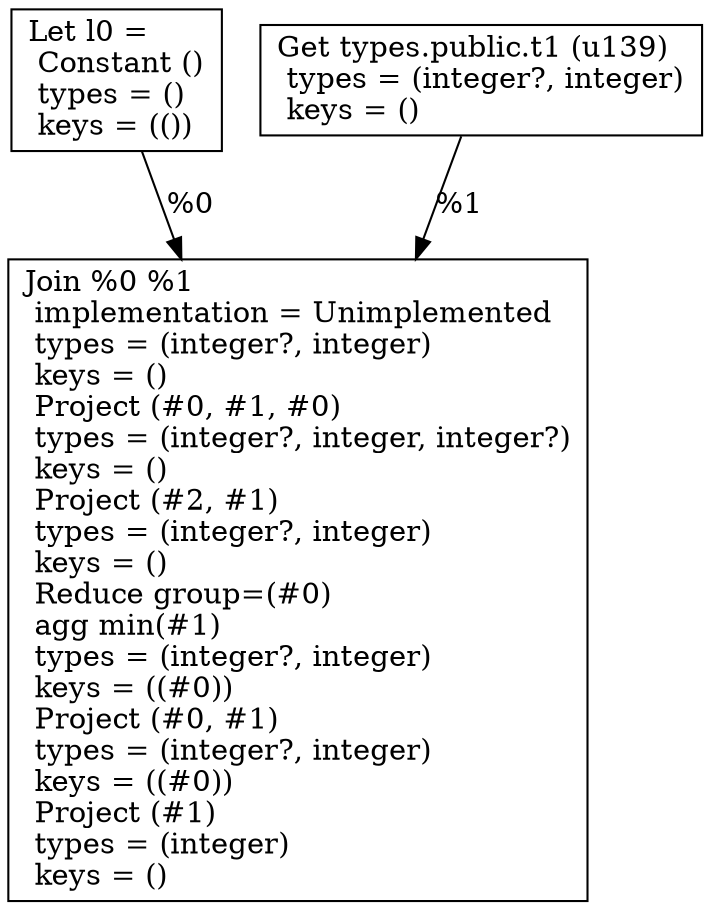 digraph G {
    node0 [shape = record, label="Let l0 =\l Constant ()\l  types = ()\l  keys = (())\l"]
    node1 [shape = record, label=" Get types.public.t1 (u139)\l  types = (integer?, integer)\l  keys = ()\l"]
    node2 [shape = record, label=" Join %0 %1\l  implementation = Unimplemented\l  types = (integer?, integer)\l  keys = ()\l Project (#0, #1, #0)\l  types = (integer?, integer, integer?)\l  keys = ()\l Project (#2, #1)\l  types = (integer?, integer)\l  keys = ()\l Reduce group=(#0)\l  agg min(#1)\l  types = (integer?, integer)\l  keys = ((#0))\l Project (#0, #1)\l  types = (integer?, integer)\l  keys = ((#0))\l Project (#1)\l  types = (integer)\l  keys = ()\l"]
    node1 -> node2 [label = "%1\l"]
    node0 -> node2 [label = "%0\l"]
}
